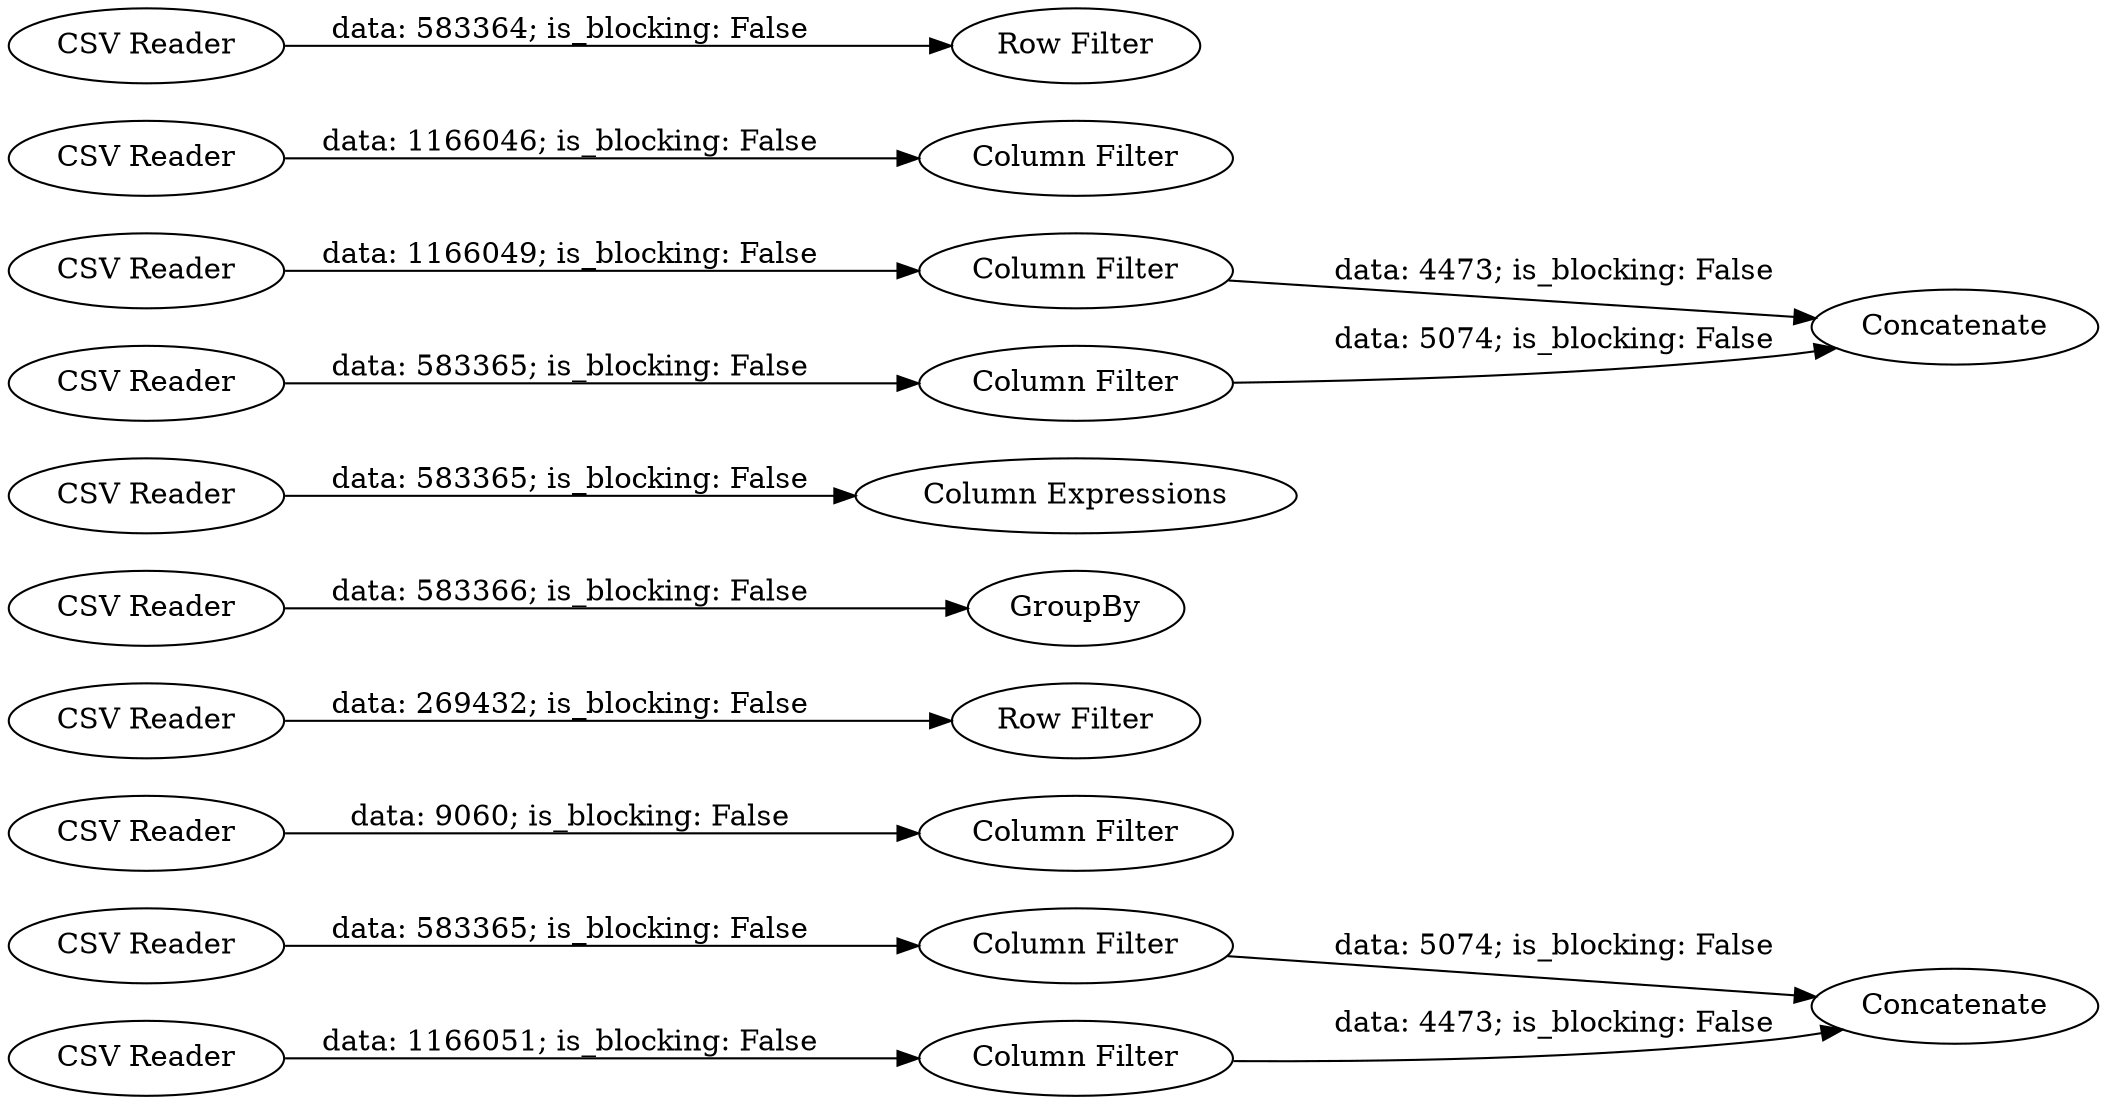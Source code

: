 digraph {
	"3962767957826959185_20" [label="CSV Reader"]
	"3962767957826959185_7" [label="CSV Reader"]
	"3962767957826959185_5" [label="CSV Reader"]
	"3962767957826959185_16" [label="CSV Reader"]
	"3962767957826959185_14" [label="Column Expressions"]
	"-115020437199935303_28" [label=Concatenate]
	"3962767957826959185_11" [label="Column Filter"]
	"3962767957826959185_19" [label=Concatenate]
	"3962767957826959185_9" [label="Row Filter"]
	"-115020437199935303_27" [label="Column Filter"]
	"3962767957826959185_23" [label="Column Filter"]
	"3962767957826959185_8" [label="CSV Reader"]
	"-115020437199935303_24" [label="CSV Reader"]
	"3962767957826959185_18" [label=GroupBy]
	"3962767957826959185_22" [label="Column Filter"]
	"3962767957826959185_21" [label="CSV Reader"]
	"3962767957826959185_12" [label="Column Filter"]
	"-115020437199935303_26" [label="CSV Reader"]
	"3962767957826959185_6" [label="CSV Reader"]
	"3962767957826959185_15" [label="CSV Reader"]
	"3962767957826959185_10" [label="Row Filter"]
	"-115020437199935303_25" [label="Column Filter"]
	"3962767957826959185_21" -> "3962767957826959185_23" [label="data: 1166051; is_blocking: False"]
	"3962767957826959185_23" -> "3962767957826959185_19" [label="data: 4473; is_blocking: False"]
	"-115020437199935303_24" -> "-115020437199935303_25" [label="data: 583365; is_blocking: False"]
	"3962767957826959185_16" -> "3962767957826959185_18" [label="data: 583366; is_blocking: False"]
	"3962767957826959185_7" -> "3962767957826959185_12" [label="data: 9060; is_blocking: False"]
	"-115020437199935303_25" -> "-115020437199935303_28" [label="data: 5074; is_blocking: False"]
	"3962767957826959185_22" -> "3962767957826959185_19" [label="data: 5074; is_blocking: False"]
	"3962767957826959185_8" -> "3962767957826959185_11" [label="data: 1166046; is_blocking: False"]
	"-115020437199935303_26" -> "-115020437199935303_27" [label="data: 1166049; is_blocking: False"]
	"3962767957826959185_5" -> "3962767957826959185_9" [label="data: 269432; is_blocking: False"]
	"3962767957826959185_15" -> "3962767957826959185_14" [label="data: 583365; is_blocking: False"]
	"3962767957826959185_6" -> "3962767957826959185_10" [label="data: 583364; is_blocking: False"]
	"3962767957826959185_20" -> "3962767957826959185_22" [label="data: 583365; is_blocking: False"]
	"-115020437199935303_27" -> "-115020437199935303_28" [label="data: 4473; is_blocking: False"]
	rankdir=LR
}

